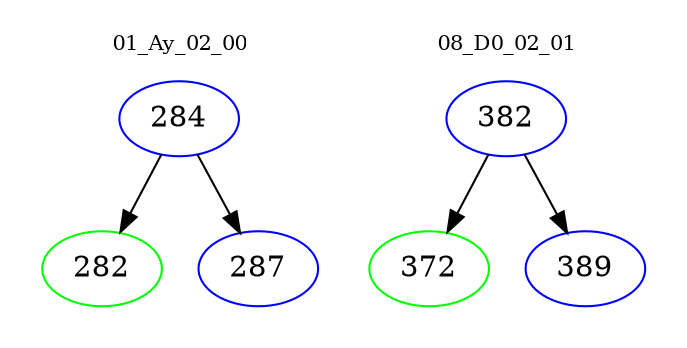 digraph{
subgraph cluster_0 {
color = white
label = "01_Ay_02_00";
fontsize=10;
T0_284 [label="284", color="blue"]
T0_284 -> T0_282 [color="black"]
T0_282 [label="282", color="green"]
T0_284 -> T0_287 [color="black"]
T0_287 [label="287", color="blue"]
}
subgraph cluster_1 {
color = white
label = "08_D0_02_01";
fontsize=10;
T1_382 [label="382", color="blue"]
T1_382 -> T1_372 [color="black"]
T1_372 [label="372", color="green"]
T1_382 -> T1_389 [color="black"]
T1_389 [label="389", color="blue"]
}
}
